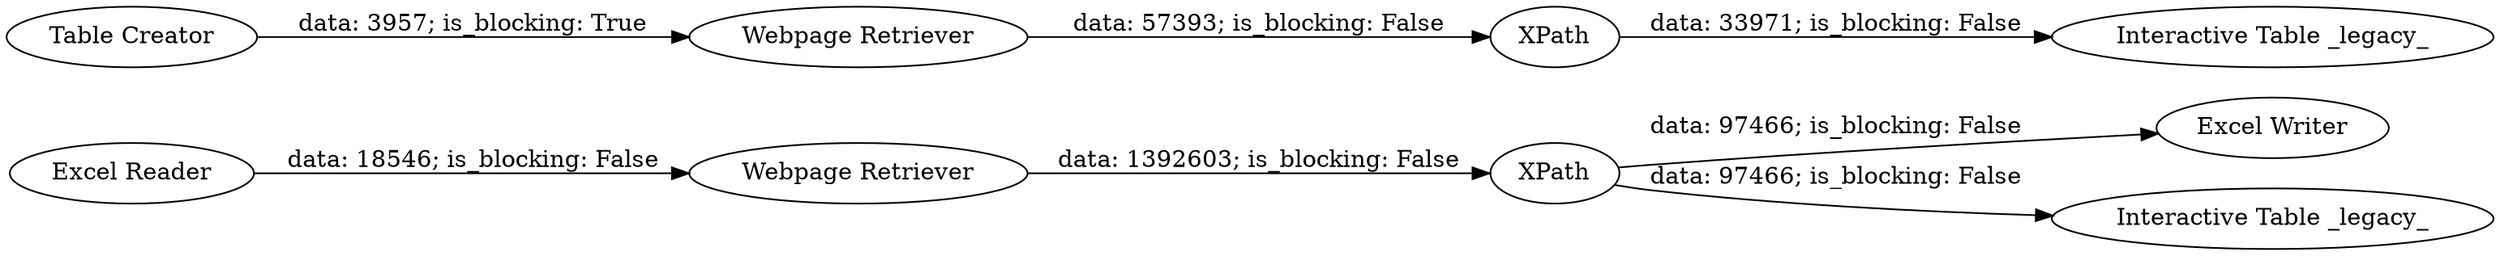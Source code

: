 digraph {
	"-1784544012717235899_940" [label="Excel Reader"]
	"-1784544012717235899_927" [label="Webpage Retriever"]
	"-1784544012717235899_932" [label=XPath]
	"-1784544012717235899_934" [label=XPath]
	"-1784544012717235899_935" [label="Webpage Retriever"]
	"-1784544012717235899_938" [label="Excel Writer"]
	"-1784544012717235899_926" [label="Table Creator"]
	"-1784544012717235899_930" [label="Interactive Table _legacy_"]
	"-1784544012717235899_933" [label="Interactive Table _legacy_"]
	"-1784544012717235899_927" -> "-1784544012717235899_932" [label="data: 57393; is_blocking: False"]
	"-1784544012717235899_934" -> "-1784544012717235899_933" [label="data: 97466; is_blocking: False"]
	"-1784544012717235899_932" -> "-1784544012717235899_930" [label="data: 33971; is_blocking: False"]
	"-1784544012717235899_940" -> "-1784544012717235899_935" [label="data: 18546; is_blocking: False"]
	"-1784544012717235899_926" -> "-1784544012717235899_927" [label="data: 3957; is_blocking: True"]
	"-1784544012717235899_934" -> "-1784544012717235899_938" [label="data: 97466; is_blocking: False"]
	"-1784544012717235899_935" -> "-1784544012717235899_934" [label="data: 1392603; is_blocking: False"]
	rankdir=LR
}
